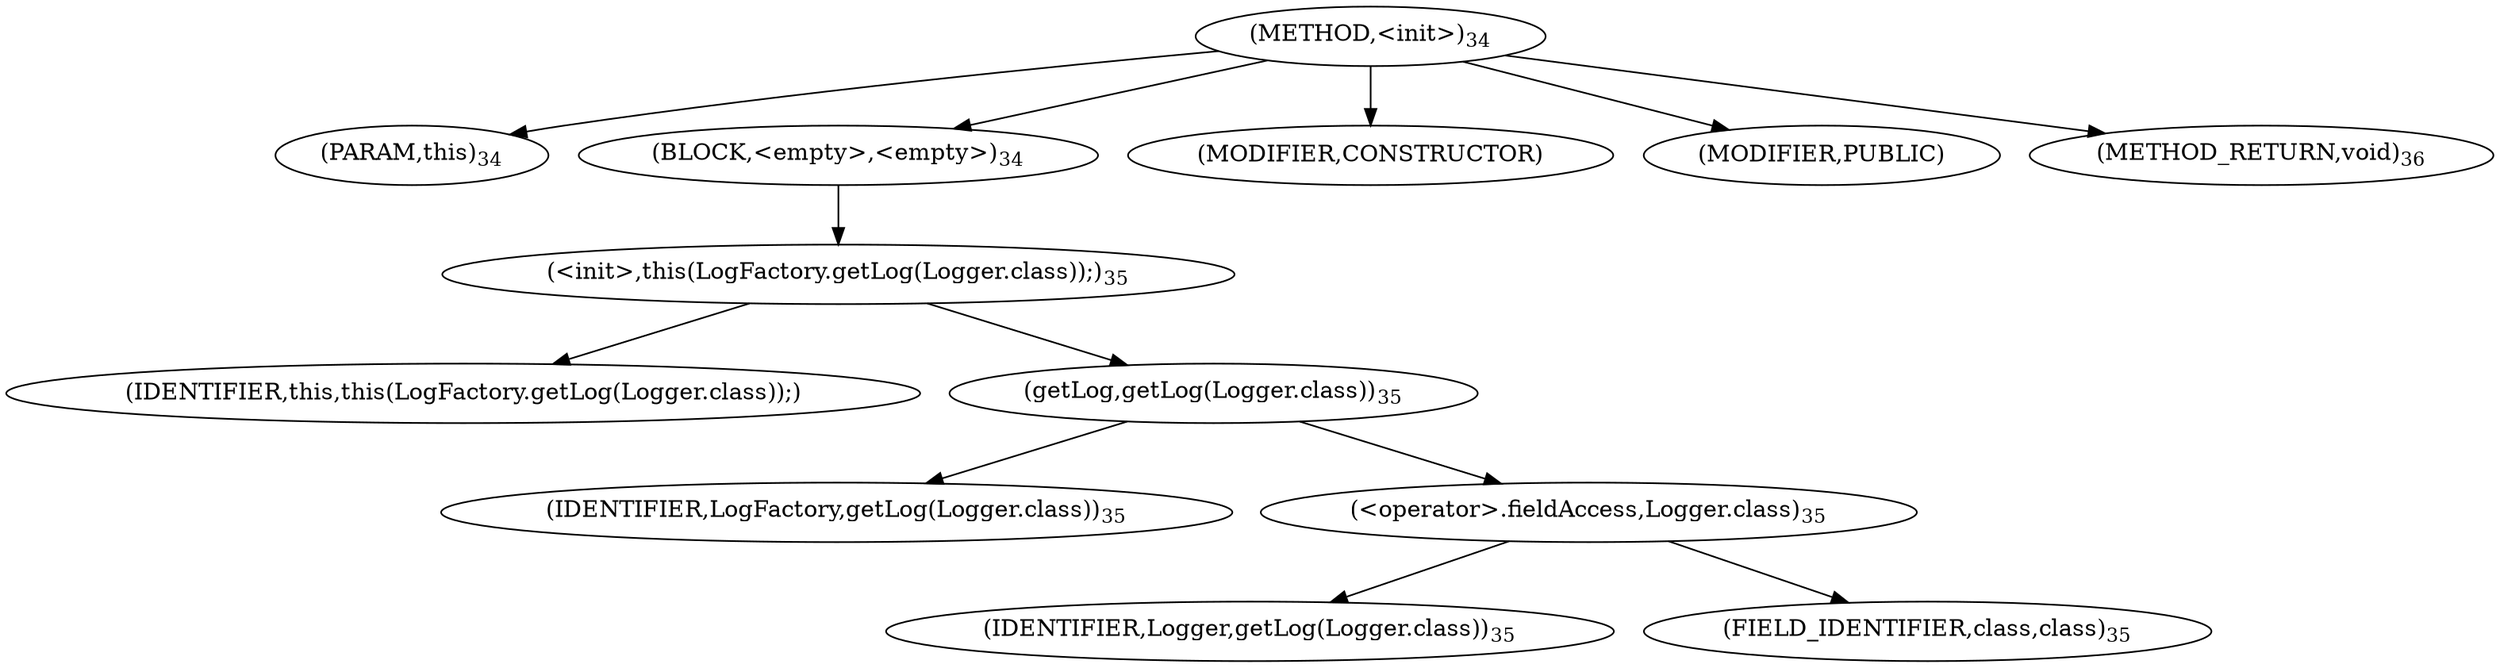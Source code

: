 digraph "&lt;init&gt;" {  
"51" [label = <(METHOD,&lt;init&gt;)<SUB>34</SUB>> ]
"4" [label = <(PARAM,this)<SUB>34</SUB>> ]
"52" [label = <(BLOCK,&lt;empty&gt;,&lt;empty&gt;)<SUB>34</SUB>> ]
"53" [label = <(&lt;init&gt;,this(LogFactory.getLog(Logger.class));)<SUB>35</SUB>> ]
"3" [label = <(IDENTIFIER,this,this(LogFactory.getLog(Logger.class));)> ]
"54" [label = <(getLog,getLog(Logger.class))<SUB>35</SUB>> ]
"55" [label = <(IDENTIFIER,LogFactory,getLog(Logger.class))<SUB>35</SUB>> ]
"56" [label = <(&lt;operator&gt;.fieldAccess,Logger.class)<SUB>35</SUB>> ]
"57" [label = <(IDENTIFIER,Logger,getLog(Logger.class))<SUB>35</SUB>> ]
"58" [label = <(FIELD_IDENTIFIER,class,class)<SUB>35</SUB>> ]
"59" [label = <(MODIFIER,CONSTRUCTOR)> ]
"60" [label = <(MODIFIER,PUBLIC)> ]
"61" [label = <(METHOD_RETURN,void)<SUB>36</SUB>> ]
  "51" -> "4" 
  "51" -> "52" 
  "51" -> "59" 
  "51" -> "60" 
  "51" -> "61" 
  "52" -> "53" 
  "53" -> "3" 
  "53" -> "54" 
  "54" -> "55" 
  "54" -> "56" 
  "56" -> "57" 
  "56" -> "58" 
}
